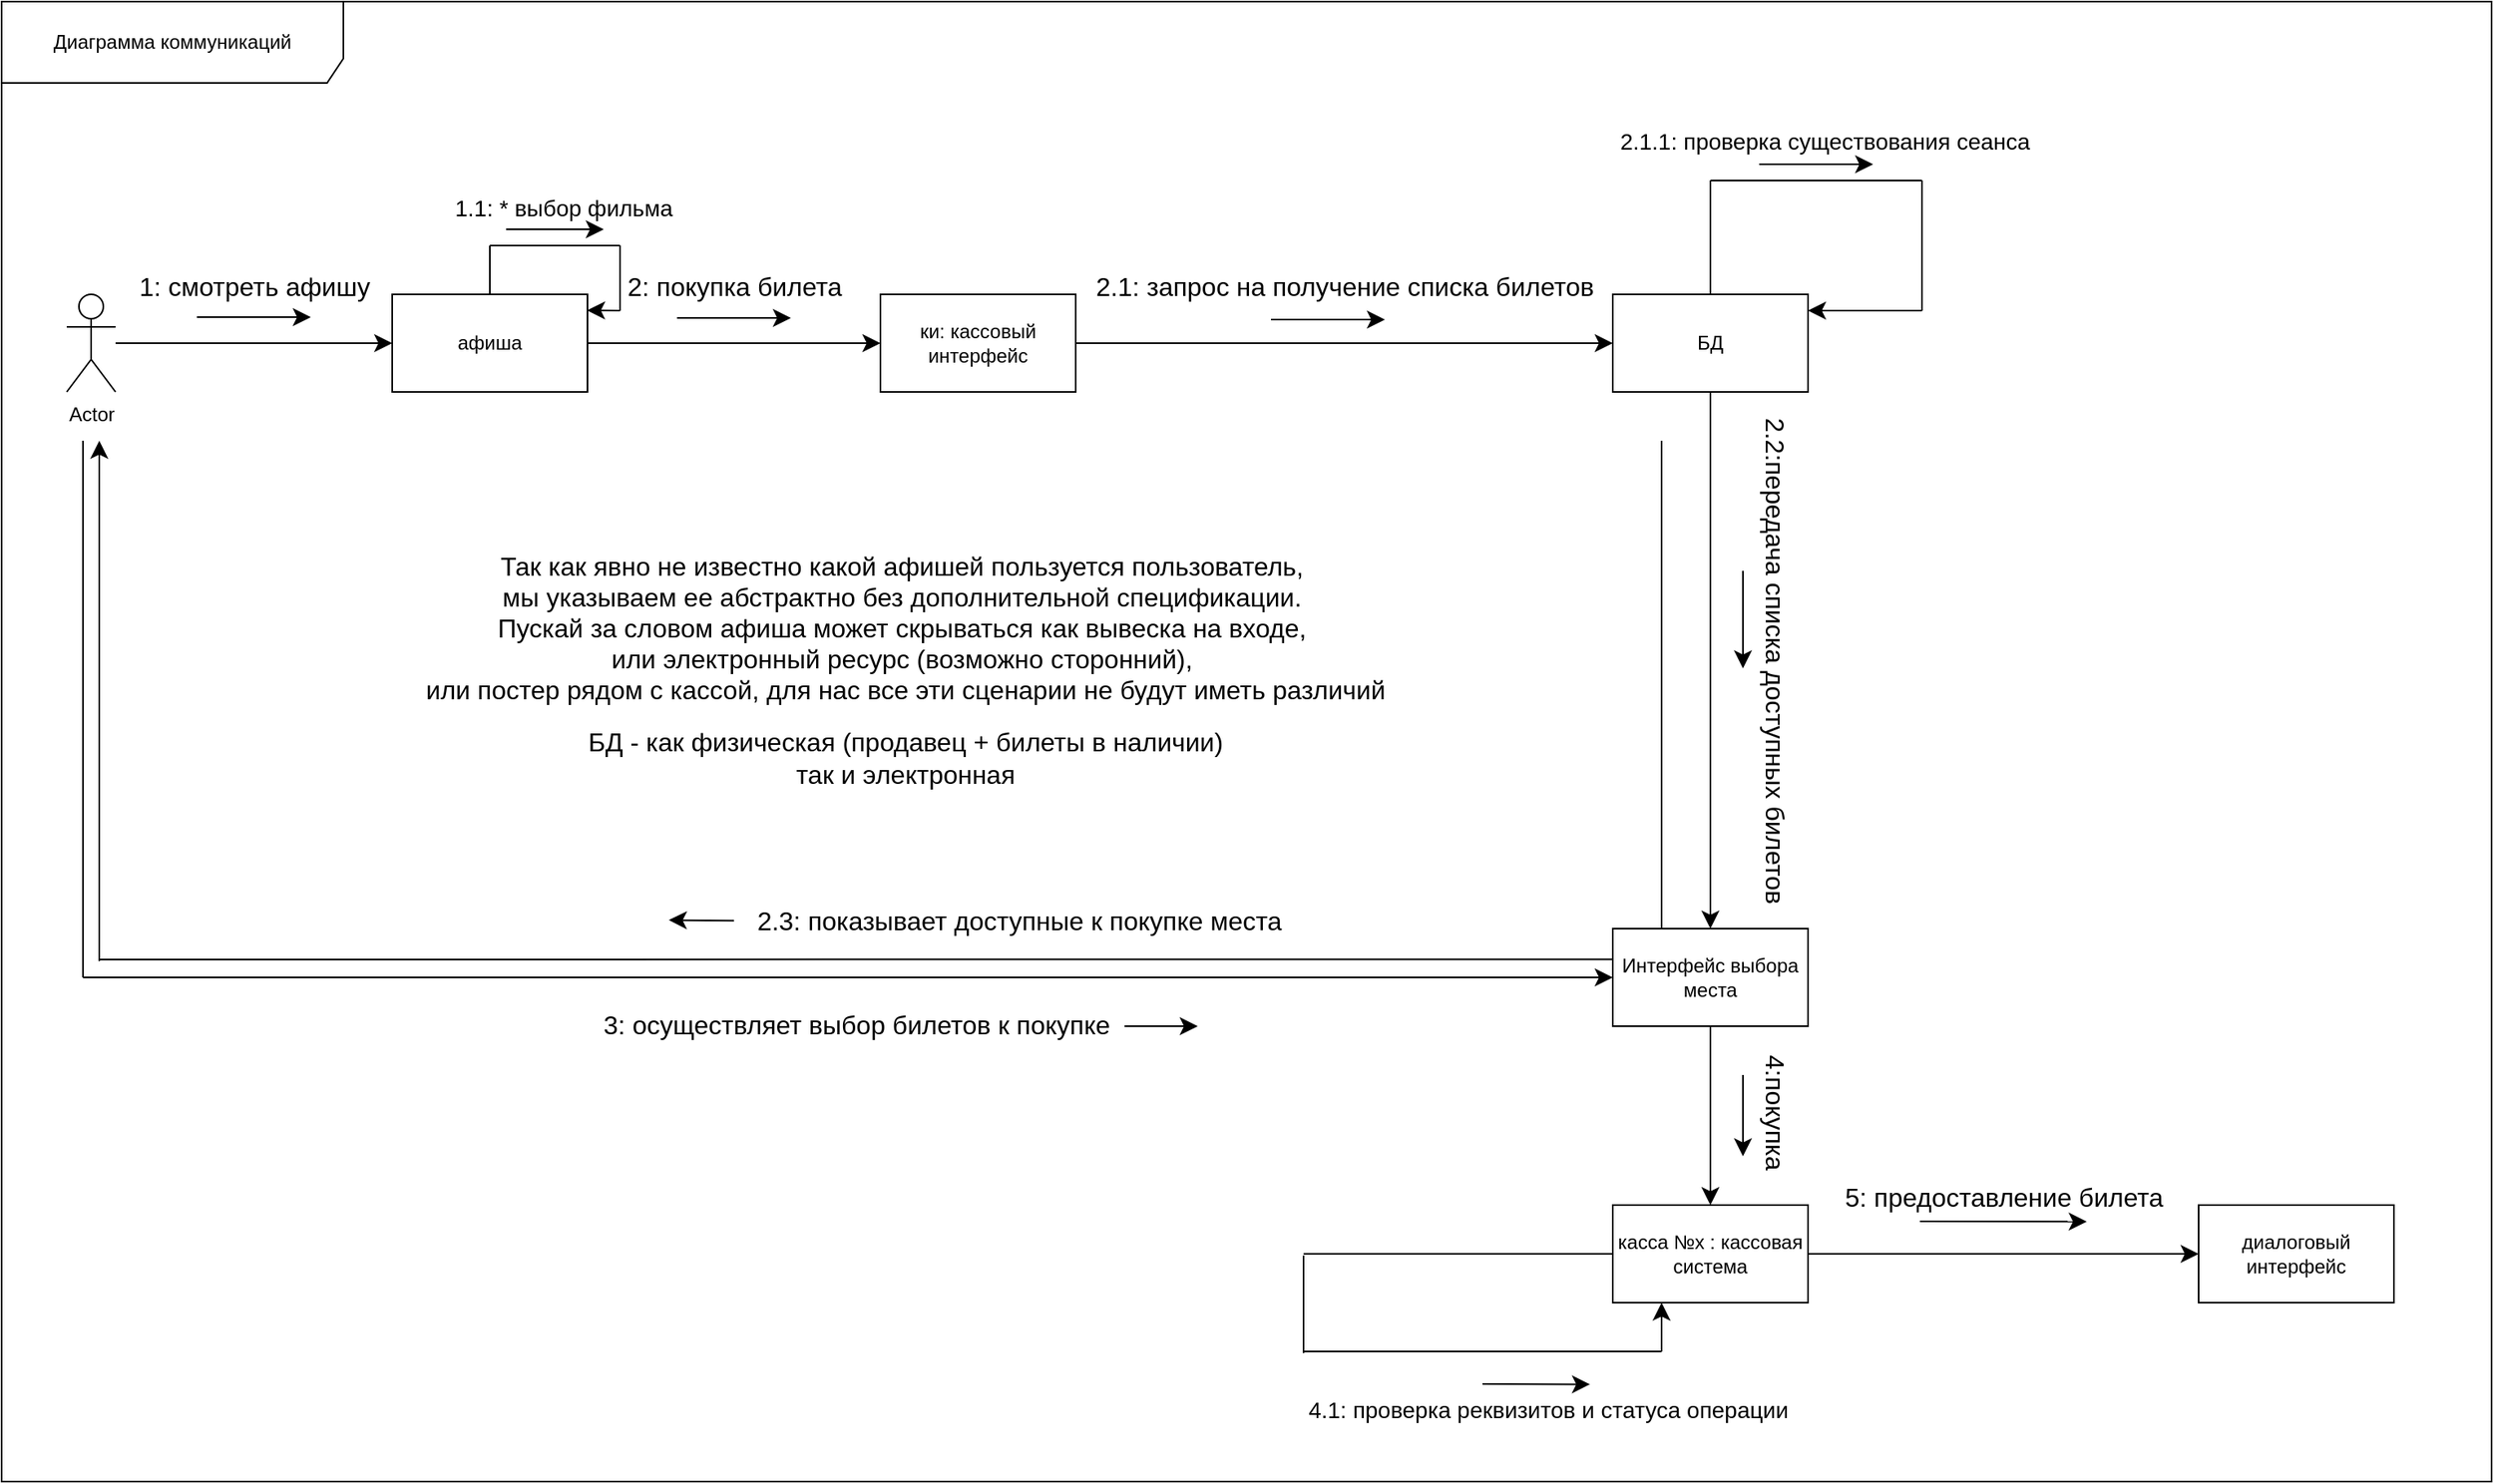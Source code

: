 <mxfile version="24.7.17" pages="3">
  <diagram name="Диаграмма коммуникаций покупка билета" id="P_0eBgFqUFe3LXQ1mTjR">
    <mxGraphModel dx="851" dy="1608" grid="1" gridSize="10" guides="1" tooltips="1" connect="1" arrows="1" fold="1" page="0" pageScale="1" pageWidth="827" pageHeight="1169" background="none" math="0" shadow="0">
      <root>
        <mxCell id="0" />
        <mxCell id="1" parent="0" />
        <mxCell id="tJprfwntqMG3Ix11lTIl-5" style="edgeStyle=none;curved=1;rounded=0;orthogonalLoop=1;jettySize=auto;html=1;entryX=0;entryY=0.5;entryDx=0;entryDy=0;fontSize=12;startSize=8;endSize=8;" parent="1" source="tJprfwntqMG3Ix11lTIl-3" target="tJprfwntqMG3Ix11lTIl-4" edge="1">
          <mxGeometry relative="1" as="geometry" />
        </mxCell>
        <mxCell id="tJprfwntqMG3Ix11lTIl-3" value="Actor" style="shape=umlActor;verticalLabelPosition=bottom;verticalAlign=top;html=1;outlineConnect=0;" parent="1" vertex="1">
          <mxGeometry x="-220" y="-450" width="30" height="60" as="geometry" />
        </mxCell>
        <mxCell id="tJprfwntqMG3Ix11lTIl-16" style="edgeStyle=none;curved=1;rounded=0;orthogonalLoop=1;jettySize=auto;html=1;exitX=1;exitY=0.5;exitDx=0;exitDy=0;entryX=0;entryY=0.5;entryDx=0;entryDy=0;fontSize=12;startSize=8;endSize=8;" parent="1" source="tJprfwntqMG3Ix11lTIl-4" edge="1">
          <mxGeometry relative="1" as="geometry">
            <mxPoint x="280" y="-420" as="targetPoint" />
          </mxGeometry>
        </mxCell>
        <mxCell id="tJprfwntqMG3Ix11lTIl-4" value="афиша" style="rounded=0;whiteSpace=wrap;html=1;" parent="1" vertex="1">
          <mxGeometry x="-20" y="-450" width="120" height="60" as="geometry" />
        </mxCell>
        <mxCell id="tJprfwntqMG3Ix11lTIl-6" value="1: смотреть афишу" style="text;html=1;align=center;verticalAlign=middle;resizable=0;points=[];autosize=1;strokeColor=none;fillColor=none;fontSize=16;" parent="1" vertex="1">
          <mxGeometry x="-190" y="-470" width="170" height="30" as="geometry" />
        </mxCell>
        <mxCell id="tJprfwntqMG3Ix11lTIl-9" value="" style="endArrow=none;html=1;rounded=0;fontSize=12;startSize=8;endSize=8;curved=1;" parent="1" edge="1">
          <mxGeometry width="50" height="50" relative="1" as="geometry">
            <mxPoint x="40" y="-450" as="sourcePoint" />
            <mxPoint x="40" y="-480" as="targetPoint" />
          </mxGeometry>
        </mxCell>
        <mxCell id="tJprfwntqMG3Ix11lTIl-10" value="" style="endArrow=none;html=1;rounded=0;fontSize=12;startSize=8;endSize=8;curved=1;" parent="1" edge="1">
          <mxGeometry width="50" height="50" relative="1" as="geometry">
            <mxPoint x="40" y="-480" as="sourcePoint" />
            <mxPoint x="120" y="-480" as="targetPoint" />
          </mxGeometry>
        </mxCell>
        <mxCell id="tJprfwntqMG3Ix11lTIl-11" value="" style="endArrow=none;html=1;rounded=0;fontSize=12;startSize=8;endSize=8;curved=1;" parent="1" edge="1">
          <mxGeometry width="50" height="50" relative="1" as="geometry">
            <mxPoint x="120" y="-440" as="sourcePoint" />
            <mxPoint x="120" y="-480" as="targetPoint" />
          </mxGeometry>
        </mxCell>
        <mxCell id="tJprfwntqMG3Ix11lTIl-12" value="" style="endArrow=classic;html=1;rounded=0;fontSize=12;startSize=8;endSize=8;curved=1;entryX=0.998;entryY=0.164;entryDx=0;entryDy=0;entryPerimeter=0;" parent="1" target="tJprfwntqMG3Ix11lTIl-4" edge="1">
          <mxGeometry width="50" height="50" relative="1" as="geometry">
            <mxPoint x="120" y="-440" as="sourcePoint" />
            <mxPoint x="170" y="-490" as="targetPoint" />
          </mxGeometry>
        </mxCell>
        <mxCell id="tJprfwntqMG3Ix11lTIl-13" value="" style="endArrow=classic;html=1;rounded=0;fontSize=12;startSize=8;endSize=8;curved=1;" parent="1" edge="1">
          <mxGeometry width="50" height="50" relative="1" as="geometry">
            <mxPoint x="50" y="-490" as="sourcePoint" />
            <mxPoint x="110" y="-490" as="targetPoint" />
          </mxGeometry>
        </mxCell>
        <mxCell id="tJprfwntqMG3Ix11lTIl-14" value="&lt;font style=&quot;font-size: 14px;&quot;&gt;1.1: * выбор фильма&lt;/font&gt;" style="text;html=1;align=center;verticalAlign=middle;resizable=0;points=[];autosize=1;strokeColor=none;fillColor=none;fontSize=16;" parent="1" vertex="1">
          <mxGeometry x="5" y="-519" width="160" height="30" as="geometry" />
        </mxCell>
        <mxCell id="tJprfwntqMG3Ix11lTIl-21" style="edgeStyle=none;curved=1;rounded=0;orthogonalLoop=1;jettySize=auto;html=1;exitX=1;exitY=0.5;exitDx=0;exitDy=0;fontSize=12;startSize=8;endSize=8;" parent="1" target="tJprfwntqMG3Ix11lTIl-19" edge="1">
          <mxGeometry relative="1" as="geometry">
            <mxPoint x="400" y="-420" as="sourcePoint" />
          </mxGeometry>
        </mxCell>
        <mxCell id="tJprfwntqMG3Ix11lTIl-17" value="2: покупка билета" style="text;html=1;align=center;verticalAlign=middle;resizable=0;points=[];autosize=1;strokeColor=none;fillColor=none;fontSize=16;" parent="1" vertex="1">
          <mxGeometry x="110" y="-470" width="160" height="30" as="geometry" />
        </mxCell>
        <mxCell id="tJprfwntqMG3Ix11lTIl-18" value="Так как явно не известно какой афишей пользуется пользователь,&amp;nbsp;&lt;div&gt;мы указываем ее абстрактно без дополнительной спецификации.&amp;nbsp;&lt;div&gt;Пускай за словом афиша может скрываться как вывеска на входе,&amp;nbsp;&lt;/div&gt;&lt;div&gt;или электронный ресурс (возможно сторонний),&amp;nbsp;&lt;/div&gt;&lt;div&gt;или постер рядом с кассой,&amp;nbsp;&lt;span style=&quot;background-color: initial;&quot;&gt;для нас все эти сценарии не будут иметь различий&lt;/span&gt;&lt;/div&gt;&lt;/div&gt;" style="text;html=1;align=center;verticalAlign=middle;resizable=0;points=[];autosize=1;strokeColor=none;fillColor=none;fontSize=16;" parent="1" vertex="1">
          <mxGeometry x="-10" y="-300" width="610" height="110" as="geometry" />
        </mxCell>
        <mxCell id="tJprfwntqMG3Ix11lTIl-24" style="edgeStyle=none;curved=1;rounded=0;orthogonalLoop=1;jettySize=auto;html=1;exitX=0.5;exitY=1;exitDx=0;exitDy=0;entryX=0.5;entryY=0;entryDx=0;entryDy=0;fontSize=12;startSize=8;endSize=8;" parent="1" source="tJprfwntqMG3Ix11lTIl-19" target="tJprfwntqMG3Ix11lTIl-23" edge="1">
          <mxGeometry relative="1" as="geometry" />
        </mxCell>
        <mxCell id="tJprfwntqMG3Ix11lTIl-19" value="БД" style="rounded=0;whiteSpace=wrap;html=1;" parent="1" vertex="1">
          <mxGeometry x="730" y="-450" width="120" height="60" as="geometry" />
        </mxCell>
        <mxCell id="tJprfwntqMG3Ix11lTIl-20" value="БД - как физическая (продавец + билеты в наличии)&lt;div&gt;так и электронная&lt;/div&gt;" style="text;html=1;align=center;verticalAlign=middle;resizable=0;points=[];autosize=1;strokeColor=none;fillColor=none;fontSize=16;" parent="1" vertex="1">
          <mxGeometry x="90" y="-190" width="410" height="50" as="geometry" />
        </mxCell>
        <mxCell id="tJprfwntqMG3Ix11lTIl-22" value="2.1: запрос на получение списка билетов" style="text;html=1;align=center;verticalAlign=middle;resizable=0;points=[];autosize=1;strokeColor=none;fillColor=none;fontSize=16;" parent="1" vertex="1">
          <mxGeometry x="400" y="-470" width="330" height="30" as="geometry" />
        </mxCell>
        <mxCell id="tJprfwntqMG3Ix11lTIl-59" style="edgeStyle=none;curved=1;rounded=0;orthogonalLoop=1;jettySize=auto;html=1;exitX=0.5;exitY=1;exitDx=0;exitDy=0;fontSize=12;startSize=8;endSize=8;" parent="1" source="tJprfwntqMG3Ix11lTIl-23" target="tJprfwntqMG3Ix11lTIl-57" edge="1">
          <mxGeometry relative="1" as="geometry" />
        </mxCell>
        <mxCell id="tJprfwntqMG3Ix11lTIl-23" value="Интерфейс выбора места" style="rounded=0;whiteSpace=wrap;html=1;" parent="1" vertex="1">
          <mxGeometry x="730" y="-60" width="120" height="60" as="geometry" />
        </mxCell>
        <mxCell id="tJprfwntqMG3Ix11lTIl-25" value="" style="endArrow=none;html=1;rounded=0;fontSize=12;startSize=8;endSize=8;curved=1;exitX=0.5;exitY=0;exitDx=0;exitDy=0;" parent="1" source="tJprfwntqMG3Ix11lTIl-19" edge="1">
          <mxGeometry width="50" height="50" relative="1" as="geometry">
            <mxPoint x="780" y="-449" as="sourcePoint" />
            <mxPoint x="790" y="-520" as="targetPoint" />
          </mxGeometry>
        </mxCell>
        <mxCell id="tJprfwntqMG3Ix11lTIl-26" value="" style="endArrow=none;html=1;rounded=0;fontSize=12;startSize=8;endSize=8;curved=1;" parent="1" edge="1">
          <mxGeometry width="50" height="50" relative="1" as="geometry">
            <mxPoint x="790" y="-520" as="sourcePoint" />
            <mxPoint x="920" y="-520" as="targetPoint" />
          </mxGeometry>
        </mxCell>
        <mxCell id="tJprfwntqMG3Ix11lTIl-27" value="" style="endArrow=none;html=1;rounded=0;fontSize=12;startSize=8;endSize=8;curved=1;" parent="1" edge="1">
          <mxGeometry width="50" height="50" relative="1" as="geometry">
            <mxPoint x="920" y="-440" as="sourcePoint" />
            <mxPoint x="920" y="-520" as="targetPoint" />
          </mxGeometry>
        </mxCell>
        <mxCell id="tJprfwntqMG3Ix11lTIl-28" value="" style="endArrow=classic;html=1;rounded=0;fontSize=12;startSize=8;endSize=8;curved=1;" parent="1" edge="1">
          <mxGeometry width="50" height="50" relative="1" as="geometry">
            <mxPoint x="920" y="-440" as="sourcePoint" />
            <mxPoint x="850" y="-440" as="targetPoint" />
          </mxGeometry>
        </mxCell>
        <mxCell id="tJprfwntqMG3Ix11lTIl-29" value="&lt;font style=&quot;font-size: 14px;&quot;&gt;2.1.1: проверка существования сеанса&lt;/font&gt;" style="text;html=1;align=center;verticalAlign=middle;resizable=0;points=[];autosize=1;strokeColor=none;fillColor=none;fontSize=16;" parent="1" vertex="1">
          <mxGeometry x="720" y="-560" width="280" height="30" as="geometry" />
        </mxCell>
        <mxCell id="tJprfwntqMG3Ix11lTIl-30" value="" style="endArrow=classic;html=1;rounded=0;fontSize=12;startSize=8;endSize=8;curved=1;" parent="1" edge="1">
          <mxGeometry width="50" height="50" relative="1" as="geometry">
            <mxPoint x="820" y="-530" as="sourcePoint" />
            <mxPoint x="890" y="-530" as="targetPoint" />
          </mxGeometry>
        </mxCell>
        <mxCell id="tJprfwntqMG3Ix11lTIl-31" value="" style="endArrow=classic;html=1;rounded=0;fontSize=12;startSize=8;endSize=8;curved=1;" parent="1" edge="1">
          <mxGeometry width="50" height="50" relative="1" as="geometry">
            <mxPoint x="520" y="-434.45" as="sourcePoint" />
            <mxPoint x="590" y="-434.45" as="targetPoint" />
            <Array as="points">
              <mxPoint x="520" y="-434.45" />
            </Array>
          </mxGeometry>
        </mxCell>
        <mxCell id="tJprfwntqMG3Ix11lTIl-32" value="" style="endArrow=classic;html=1;rounded=0;fontSize=12;startSize=8;endSize=8;curved=1;" parent="1" edge="1">
          <mxGeometry width="50" height="50" relative="1" as="geometry">
            <mxPoint x="155" y="-435.45" as="sourcePoint" />
            <mxPoint x="225" y="-435.45" as="targetPoint" />
          </mxGeometry>
        </mxCell>
        <mxCell id="tJprfwntqMG3Ix11lTIl-33" value="" style="endArrow=classic;html=1;rounded=0;fontSize=12;startSize=8;endSize=8;curved=1;" parent="1" edge="1">
          <mxGeometry width="50" height="50" relative="1" as="geometry">
            <mxPoint x="-140" y="-436" as="sourcePoint" />
            <mxPoint x="-70" y="-436" as="targetPoint" />
          </mxGeometry>
        </mxCell>
        <mxCell id="tJprfwntqMG3Ix11lTIl-34" value="2.2:передача списка доступных билетов" style="text;html=1;align=center;verticalAlign=middle;resizable=0;points=[];autosize=1;strokeColor=none;fillColor=none;fontSize=16;rotation=90;" parent="1" vertex="1">
          <mxGeometry x="670" y="-240" width="320" height="30" as="geometry" />
        </mxCell>
        <mxCell id="tJprfwntqMG3Ix11lTIl-37" style="edgeStyle=none;curved=1;rounded=0;orthogonalLoop=1;jettySize=auto;html=1;fontSize=12;startSize=8;endSize=8;" parent="1" edge="1">
          <mxGeometry relative="1" as="geometry">
            <mxPoint x="810" y="-280" as="sourcePoint" />
            <mxPoint x="810" y="-220" as="targetPoint" />
          </mxGeometry>
        </mxCell>
        <mxCell id="tJprfwntqMG3Ix11lTIl-40" value="" style="endArrow=none;html=1;rounded=0;fontSize=12;startSize=8;endSize=8;curved=1;entryX=0.004;entryY=0.314;entryDx=0;entryDy=0;entryPerimeter=0;" parent="1" target="tJprfwntqMG3Ix11lTIl-23" edge="1">
          <mxGeometry width="50" height="50" relative="1" as="geometry">
            <mxPoint x="-200" y="-41" as="sourcePoint" />
            <mxPoint x="-150" y="-120" as="targetPoint" />
          </mxGeometry>
        </mxCell>
        <mxCell id="tJprfwntqMG3Ix11lTIl-41" value="" style="endArrow=classic;html=1;rounded=0;fontSize=12;startSize=8;endSize=8;curved=1;" parent="1" edge="1">
          <mxGeometry width="50" height="50" relative="1" as="geometry">
            <mxPoint x="-200" y="-40" as="sourcePoint" />
            <mxPoint x="-200" y="-360" as="targetPoint" />
          </mxGeometry>
        </mxCell>
        <mxCell id="tJprfwntqMG3Ix11lTIl-43" value="2.3: показывает доступные к покупке места" style="text;html=1;align=center;verticalAlign=middle;resizable=0;points=[];autosize=1;strokeColor=none;fillColor=none;fontSize=16;" parent="1" vertex="1">
          <mxGeometry x="190" y="-80" width="350" height="30" as="geometry" />
        </mxCell>
        <mxCell id="tJprfwntqMG3Ix11lTIl-44" value="" style="endArrow=classic;html=1;rounded=0;fontSize=12;startSize=8;endSize=8;curved=1;" parent="1" edge="1">
          <mxGeometry width="50" height="50" relative="1" as="geometry">
            <mxPoint x="190" y="-64.82" as="sourcePoint" />
            <mxPoint x="150" y="-65.25" as="targetPoint" />
          </mxGeometry>
        </mxCell>
        <mxCell id="tJprfwntqMG3Ix11lTIl-45" value="" style="endArrow=none;html=1;rounded=0;fontSize=12;startSize=8;endSize=8;curved=1;" parent="1" edge="1">
          <mxGeometry width="50" height="50" relative="1" as="geometry">
            <mxPoint x="-210" y="-30" as="sourcePoint" />
            <mxPoint x="-210" y="-360" as="targetPoint" />
          </mxGeometry>
        </mxCell>
        <mxCell id="tJprfwntqMG3Ix11lTIl-47" value="" style="endArrow=classic;html=1;rounded=0;fontSize=12;startSize=8;endSize=8;curved=1;entryX=0;entryY=0.5;entryDx=0;entryDy=0;" parent="1" target="tJprfwntqMG3Ix11lTIl-23" edge="1">
          <mxGeometry width="50" height="50" relative="1" as="geometry">
            <mxPoint x="-210" y="-30" as="sourcePoint" />
            <mxPoint x="720" y="-30" as="targetPoint" />
          </mxGeometry>
        </mxCell>
        <mxCell id="tJprfwntqMG3Ix11lTIl-49" value="" style="endArrow=classic;html=1;rounded=0;fontSize=12;startSize=8;endSize=8;curved=1;" parent="1" edge="1">
          <mxGeometry width="50" height="50" relative="1" as="geometry">
            <mxPoint x="430" as="sourcePoint" />
            <mxPoint x="475" as="targetPoint" />
          </mxGeometry>
        </mxCell>
        <mxCell id="tJprfwntqMG3Ix11lTIl-50" value="3: осуществляет выбор билетов к покупке" style="text;html=1;align=center;verticalAlign=middle;resizable=0;points=[];autosize=1;strokeColor=none;fillColor=none;fontSize=16;" parent="1" vertex="1">
          <mxGeometry x="100" y="-16" width="330" height="30" as="geometry" />
        </mxCell>
        <mxCell id="tJprfwntqMG3Ix11lTIl-53" value="" style="endArrow=none;html=1;rounded=0;fontSize=12;startSize=8;endSize=8;curved=1;" parent="1" edge="1">
          <mxGeometry width="50" height="50" relative="1" as="geometry">
            <mxPoint x="760" y="-60" as="sourcePoint" />
            <mxPoint x="760" y="-360" as="targetPoint" />
          </mxGeometry>
        </mxCell>
        <mxCell id="tJprfwntqMG3Ix11lTIl-56" value="4:покупка&amp;nbsp;" style="text;html=1;align=center;verticalAlign=middle;resizable=0;points=[];autosize=1;strokeColor=none;fillColor=none;fontSize=16;rotation=90;" parent="1" vertex="1">
          <mxGeometry x="780" y="40" width="100" height="30" as="geometry" />
        </mxCell>
        <mxCell id="tJprfwntqMG3Ix11lTIl-71" value="" style="edgeStyle=none;curved=1;rounded=0;orthogonalLoop=1;jettySize=auto;html=1;fontSize=12;startSize=8;endSize=8;" parent="1" source="tJprfwntqMG3Ix11lTIl-57" target="tJprfwntqMG3Ix11lTIl-70" edge="1">
          <mxGeometry relative="1" as="geometry" />
        </mxCell>
        <mxCell id="tJprfwntqMG3Ix11lTIl-57" value="касса №x : кассовая система" style="rounded=0;whiteSpace=wrap;html=1;" parent="1" vertex="1">
          <mxGeometry x="730" y="110" width="120" height="60" as="geometry" />
        </mxCell>
        <mxCell id="tJprfwntqMG3Ix11lTIl-58" value="ки: кассовый интерфейс" style="rounded=0;whiteSpace=wrap;html=1;" parent="1" vertex="1">
          <mxGeometry x="280" y="-450" width="120" height="60" as="geometry" />
        </mxCell>
        <mxCell id="tJprfwntqMG3Ix11lTIl-60" value="" style="endArrow=classic;html=1;rounded=0;fontSize=12;startSize=8;endSize=8;curved=1;" parent="1" edge="1">
          <mxGeometry width="50" height="50" relative="1" as="geometry">
            <mxPoint x="810" y="30" as="sourcePoint" />
            <mxPoint x="810" y="80" as="targetPoint" />
          </mxGeometry>
        </mxCell>
        <mxCell id="tJprfwntqMG3Ix11lTIl-62" value="" style="endArrow=none;html=1;rounded=0;fontSize=12;startSize=8;endSize=8;curved=1;" parent="1" edge="1">
          <mxGeometry width="50" height="50" relative="1" as="geometry">
            <mxPoint x="540" y="140" as="sourcePoint" />
            <mxPoint x="730" y="140" as="targetPoint" />
          </mxGeometry>
        </mxCell>
        <mxCell id="tJprfwntqMG3Ix11lTIl-63" value="" style="endArrow=none;html=1;rounded=0;fontSize=12;startSize=8;endSize=8;curved=1;" parent="1" edge="1">
          <mxGeometry width="50" height="50" relative="1" as="geometry">
            <mxPoint x="540" y="201" as="sourcePoint" />
            <mxPoint x="540" y="141" as="targetPoint" />
          </mxGeometry>
        </mxCell>
        <mxCell id="tJprfwntqMG3Ix11lTIl-64" value="" style="endArrow=none;html=1;rounded=0;fontSize=12;startSize=8;endSize=8;curved=1;" parent="1" edge="1">
          <mxGeometry width="50" height="50" relative="1" as="geometry">
            <mxPoint x="540" y="200" as="sourcePoint" />
            <mxPoint x="760" y="200" as="targetPoint" />
          </mxGeometry>
        </mxCell>
        <mxCell id="tJprfwntqMG3Ix11lTIl-65" value="" style="endArrow=classic;html=1;rounded=0;fontSize=12;startSize=8;endSize=8;curved=1;entryX=0.25;entryY=1;entryDx=0;entryDy=0;" parent="1" target="tJprfwntqMG3Ix11lTIl-57" edge="1">
          <mxGeometry width="50" height="50" relative="1" as="geometry">
            <mxPoint x="760" y="200" as="sourcePoint" />
            <mxPoint x="810" y="150" as="targetPoint" />
          </mxGeometry>
        </mxCell>
        <mxCell id="tJprfwntqMG3Ix11lTIl-66" value="&lt;font style=&quot;font-size: 14px;&quot;&gt;4.1: проверка реквизитов и статуса операции&lt;/font&gt;" style="text;html=1;align=center;verticalAlign=middle;resizable=0;points=[];autosize=1;strokeColor=none;fillColor=none;fontSize=16;" parent="1" vertex="1">
          <mxGeometry x="530" y="220" width="320" height="30" as="geometry" />
        </mxCell>
        <mxCell id="tJprfwntqMG3Ix11lTIl-67" value="" style="endArrow=classic;html=1;rounded=0;fontSize=12;startSize=8;endSize=8;curved=1;exitX=0.2;exitY=-0.008;exitDx=0;exitDy=0;exitPerimeter=0;" parent="1" edge="1">
          <mxGeometry width="50" height="50" relative="1" as="geometry">
            <mxPoint x="650" y="220.0" as="sourcePoint" />
            <mxPoint x="716" y="220.24" as="targetPoint" />
          </mxGeometry>
        </mxCell>
        <mxCell id="tJprfwntqMG3Ix11lTIl-70" value="диалоговый интерфейс" style="rounded=0;whiteSpace=wrap;html=1;" parent="1" vertex="1">
          <mxGeometry x="1090" y="110" width="120" height="60" as="geometry" />
        </mxCell>
        <mxCell id="tJprfwntqMG3Ix11lTIl-72" value="5: предоставление билета" style="text;html=1;align=center;verticalAlign=middle;resizable=0;points=[];autosize=1;strokeColor=none;fillColor=none;fontSize=16;" parent="1" vertex="1">
          <mxGeometry x="860" y="90" width="220" height="30" as="geometry" />
        </mxCell>
        <mxCell id="tJprfwntqMG3Ix11lTIl-73" value="" style="endArrow=classic;html=1;rounded=0;fontSize=12;startSize=8;endSize=8;curved=1;entryX=0.784;entryY=1.005;entryDx=0;entryDy=0;entryPerimeter=0;" parent="1" edge="1">
          <mxGeometry width="50" height="50" relative="1" as="geometry">
            <mxPoint x="918.76" y="120" as="sourcePoint" />
            <mxPoint x="1021.24" y="120.15" as="targetPoint" />
          </mxGeometry>
        </mxCell>
        <mxCell id="_nFpegWTom0_NSGUap07-1" value="Диаграмма коммуникаций" style="shape=umlFrame;whiteSpace=wrap;html=1;pointerEvents=0;width=210;height=50;" vertex="1" parent="1">
          <mxGeometry x="-260" y="-630" width="1530" height="910" as="geometry" />
        </mxCell>
      </root>
    </mxGraphModel>
  </diagram>
  <diagram id="Jj4xA5r7I0jsrh-zYJdf" name="МПО Кинотеатр">
    <mxGraphModel dx="2606" dy="1615" grid="1" gridSize="10" guides="1" tooltips="1" connect="1" arrows="1" fold="1" page="0" pageScale="1" pageWidth="827" pageHeight="1169" math="0" shadow="0">
      <root>
        <mxCell id="0" />
        <mxCell id="1" parent="0" />
        <mxCell id="g5KZEaAzK7I_MrgnzsWK-1" value="Кинотеатр" style="swimlane;fontStyle=1;align=center;verticalAlign=top;childLayout=stackLayout;horizontal=1;startSize=30;horizontalStack=0;resizeParent=1;resizeParentMax=0;resizeLast=0;collapsible=0;marginBottom=0;" parent="1" vertex="1">
          <mxGeometry x="120" y="81" width="227" height="142" as="geometry" />
        </mxCell>
        <mxCell id="g5KZEaAzK7I_MrgnzsWK-2" value="+ название: String" style="text;strokeColor=none;fillColor=none;align=left;verticalAlign=top;spacingLeft=4;spacingRight=4;overflow=hidden;rotatable=0;points=[[0,0.5],[1,0.5]];portConstraint=eastwest;" parent="g5KZEaAzK7I_MrgnzsWK-1" vertex="1">
          <mxGeometry y="30" width="227" height="28" as="geometry" />
        </mxCell>
        <mxCell id="g5KZEaAzK7I_MrgnzsWK-3" value="+ адрес: String" style="text;strokeColor=none;fillColor=none;align=left;verticalAlign=top;spacingLeft=4;spacingRight=4;overflow=hidden;rotatable=0;points=[[0,0.5],[1,0.5]];portConstraint=eastwest;" parent="g5KZEaAzK7I_MrgnzsWK-1" vertex="1">
          <mxGeometry y="58" width="227" height="28" as="geometry" />
        </mxCell>
        <mxCell id="g5KZEaAzK7I_MrgnzsWK-4" value="+ номер телефона: String" style="text;strokeColor=none;fillColor=none;align=left;verticalAlign=top;spacingLeft=4;spacingRight=4;overflow=hidden;rotatable=0;points=[[0,0.5],[1,0.5]];portConstraint=eastwest;" parent="g5KZEaAzK7I_MrgnzsWK-1" vertex="1">
          <mxGeometry y="86" width="227" height="28" as="geometry" />
        </mxCell>
        <mxCell id="g5KZEaAzK7I_MrgnzsWK-5" value="+ открыт: Boolean" style="text;strokeColor=none;fillColor=none;align=left;verticalAlign=top;spacingLeft=4;spacingRight=4;overflow=hidden;rotatable=0;points=[[0,0.5],[1,0.5]];portConstraint=eastwest;" parent="g5KZEaAzK7I_MrgnzsWK-1" vertex="1">
          <mxGeometry y="114" width="227" height="28" as="geometry" />
        </mxCell>
        <mxCell id="g5KZEaAzK7I_MrgnzsWK-6" value="Кинозал" style="swimlane;fontStyle=1;align=center;verticalAlign=top;childLayout=stackLayout;horizontal=1;startSize=30;horizontalStack=0;resizeParent=1;resizeParentMax=0;resizeLast=0;collapsible=0;marginBottom=0;" parent="1" vertex="1">
          <mxGeometry x="580" y="60" width="190" height="170" as="geometry" />
        </mxCell>
        <mxCell id="g5KZEaAzK7I_MrgnzsWK-7" value="+ кинотеатр: String {unique}" style="text;strokeColor=none;fillColor=none;align=left;verticalAlign=top;spacingLeft=4;spacingRight=4;overflow=hidden;rotatable=0;points=[[0,0.5],[1,0.5]];portConstraint=eastwest;" parent="g5KZEaAzK7I_MrgnzsWK-6" vertex="1">
          <mxGeometry y="30" width="190" height="28" as="geometry" />
        </mxCell>
        <mxCell id="g5KZEaAzK7I_MrgnzsWK-8" value="+ номер: Integer {notNull, unique}." style="text;strokeColor=none;fillColor=none;align=left;verticalAlign=top;spacingLeft=4;spacingRight=4;overflow=hidden;rotatable=0;points=[[0,0.5],[1,0.5]];portConstraint=eastwest;" parent="g5KZEaAzK7I_MrgnzsWK-6" vertex="1">
          <mxGeometry y="58" width="190" height="28" as="geometry" />
        </mxCell>
        <mxCell id="g5KZEaAzK7I_MrgnzsWK-9" value="+ число рядов: Integer {&gt;0}" style="text;strokeColor=none;fillColor=none;align=left;verticalAlign=top;spacingLeft=4;spacingRight=4;overflow=hidden;rotatable=0;points=[[0,0.5],[1,0.5]];portConstraint=eastwest;" parent="g5KZEaAzK7I_MrgnzsWK-6" vertex="1">
          <mxGeometry y="86" width="190" height="28" as="geometry" />
        </mxCell>
        <mxCell id="g5KZEaAzK7I_MrgnzsWK-10" value="+ число мест в ряду: Integer {&gt;0}" style="text;strokeColor=none;fillColor=none;align=left;verticalAlign=top;spacingLeft=4;spacingRight=4;overflow=hidden;rotatable=0;points=[[0,0.5],[1,0.5]];portConstraint=eastwest;" parent="g5KZEaAzK7I_MrgnzsWK-6" vertex="1">
          <mxGeometry y="114" width="190" height="28" as="geometry" />
        </mxCell>
        <mxCell id="g5KZEaAzK7I_MrgnzsWK-11" value="+ работает: Boolean" style="text;strokeColor=none;fillColor=none;align=left;verticalAlign=top;spacingLeft=4;spacingRight=4;overflow=hidden;rotatable=0;points=[[0,0.5],[1,0.5]];portConstraint=eastwest;" parent="g5KZEaAzK7I_MrgnzsWK-6" vertex="1">
          <mxGeometry y="142" width="190" height="28" as="geometry" />
        </mxCell>
        <mxCell id="g5KZEaAzK7I_MrgnzsWK-12" value="Фильм" style="swimlane;fontStyle=1;align=center;verticalAlign=top;childLayout=stackLayout;horizontal=1;startSize=30;horizontalStack=0;resizeParent=1;resizeParentMax=0;resizeLast=0;collapsible=0;marginBottom=0;" parent="1" vertex="1">
          <mxGeometry x="151.25" y="290" width="220" height="198" as="geometry" />
        </mxCell>
        <mxCell id="g5KZEaAzK7I_MrgnzsWK-13" value="+ название: String" style="text;strokeColor=none;fillColor=none;align=left;verticalAlign=top;spacingLeft=4;spacingRight=4;overflow=hidden;rotatable=0;points=[[0,0.5],[1,0.5]];portConstraint=eastwest;" parent="g5KZEaAzK7I_MrgnzsWK-12" vertex="1">
          <mxGeometry y="30" width="220" height="28" as="geometry" />
        </mxCell>
        <mxCell id="g5KZEaAzK7I_MrgnzsWK-14" value="+ дата выхода: String" style="text;strokeColor=none;fillColor=none;align=left;verticalAlign=top;spacingLeft=4;spacingRight=4;overflow=hidden;rotatable=0;points=[[0,0.5],[1,0.5]];portConstraint=eastwest;" parent="g5KZEaAzK7I_MrgnzsWK-12" vertex="1">
          <mxGeometry y="58" width="220" height="28" as="geometry" />
        </mxCell>
        <mxCell id="g5KZEaAzK7I_MrgnzsWK-15" value="+ жанр: String" style="text;strokeColor=none;fillColor=none;align=left;verticalAlign=top;spacingLeft=4;spacingRight=4;overflow=hidden;rotatable=0;points=[[0,0.5],[1,0.5]];portConstraint=eastwest;" parent="g5KZEaAzK7I_MrgnzsWK-12" vertex="1">
          <mxGeometry y="86" width="220" height="28" as="geometry" />
        </mxCell>
        <mxCell id="g5KZEaAzK7I_MrgnzsWK-16" value="+ производство: String" style="text;strokeColor=none;fillColor=none;align=left;verticalAlign=top;spacingLeft=4;spacingRight=4;overflow=hidden;rotatable=0;points=[[0,0.5],[1,0.5]];portConstraint=eastwest;" parent="g5KZEaAzK7I_MrgnzsWK-12" vertex="1">
          <mxGeometry y="114" width="220" height="28" as="geometry" />
        </mxCell>
        <mxCell id="g5KZEaAzK7I_MrgnzsWK-17" value="+ длительность: Real {≥0}" style="text;strokeColor=none;fillColor=none;align=left;verticalAlign=top;spacingLeft=4;spacingRight=4;overflow=hidden;rotatable=0;points=[[0,0.5],[1,0.5]];portConstraint=eastwest;" parent="g5KZEaAzK7I_MrgnzsWK-12" vertex="1">
          <mxGeometry y="142" width="220" height="28" as="geometry" />
        </mxCell>
        <mxCell id="g5KZEaAzK7I_MrgnzsWK-18" value="+ возрастное ограничение: Integer" style="text;strokeColor=none;fillColor=none;align=left;verticalAlign=top;spacingLeft=4;spacingRight=4;overflow=hidden;rotatable=0;points=[[0,0.5],[1,0.5]];portConstraint=eastwest;" parent="g5KZEaAzK7I_MrgnzsWK-12" vertex="1">
          <mxGeometry y="170" width="220" height="28" as="geometry" />
        </mxCell>
        <mxCell id="g5KZEaAzK7I_MrgnzsWK-19" style="edgeStyle=orthogonalEdgeStyle;rounded=0;orthogonalLoop=1;jettySize=auto;html=1;exitX=1;exitY=0.5;exitDx=0;exitDy=0;endArrow=none;endFill=0;" parent="1" source="g5KZEaAzK7I_MrgnzsWK-49" target="g5KZEaAzK7I_MrgnzsWK-24" edge="1">
          <mxGeometry relative="1" as="geometry" />
        </mxCell>
        <mxCell id="g5KZEaAzK7I_MrgnzsWK-20" value="Сеанс" style="swimlane;fontStyle=1;align=center;verticalAlign=top;childLayout=stackLayout;horizontal=1;startSize=30;horizontalStack=0;resizeParent=1;resizeParentMax=0;resizeLast=0;collapsible=0;marginBottom=0;" parent="1" vertex="1">
          <mxGeometry x="550" y="296" width="140" height="114" as="geometry" />
        </mxCell>
        <mxCell id="g5KZEaAzK7I_MrgnzsWK-21" value="+ дата: String" style="text;strokeColor=none;fillColor=none;align=left;verticalAlign=top;spacingLeft=4;spacingRight=4;overflow=hidden;rotatable=0;points=[[0,0.5],[1,0.5]];portConstraint=eastwest;" parent="g5KZEaAzK7I_MrgnzsWK-20" vertex="1">
          <mxGeometry y="30" width="140" height="28" as="geometry" />
        </mxCell>
        <mxCell id="g5KZEaAzK7I_MrgnzsWK-22" value="+ время: String" style="text;strokeColor=none;fillColor=none;align=left;verticalAlign=top;spacingLeft=4;spacingRight=4;overflow=hidden;rotatable=0;points=[[0,0.5],[1,0.5]];portConstraint=eastwest;" parent="g5KZEaAzK7I_MrgnzsWK-20" vertex="1">
          <mxGeometry y="58" width="140" height="28" as="geometry" />
        </mxCell>
        <mxCell id="g5KZEaAzK7I_MrgnzsWK-23" value="+ цена: Real {≥0}&#xa;" style="text;strokeColor=none;fillColor=none;align=left;verticalAlign=top;spacingLeft=4;spacingRight=4;overflow=hidden;rotatable=0;points=[[0,0.5],[1,0.5]];portConstraint=eastwest;" parent="g5KZEaAzK7I_MrgnzsWK-20" vertex="1">
          <mxGeometry y="86" width="140" height="28" as="geometry" />
        </mxCell>
        <mxCell id="g5KZEaAzK7I_MrgnzsWK-24" value="Билет" style="swimlane;fontStyle=1;align=center;verticalAlign=top;childLayout=stackLayout;horizontal=1;startSize=30;horizontalStack=0;resizeParent=1;resizeParentMax=0;resizeLast=0;collapsible=0;marginBottom=0;" parent="1" vertex="1">
          <mxGeometry x="550" y="524" width="140" height="150" as="geometry" />
        </mxCell>
        <mxCell id="g5KZEaAzK7I_MrgnzsWK-25" value="+ ряд: Integer {≥0}" style="text;strokeColor=none;fillColor=none;align=left;verticalAlign=top;spacingLeft=4;spacingRight=4;overflow=hidden;rotatable=0;points=[[0,0.5],[1,0.5]];portConstraint=eastwest;" parent="g5KZEaAzK7I_MrgnzsWK-24" vertex="1">
          <mxGeometry y="30" width="140" height="28" as="geometry" />
        </mxCell>
        <mxCell id="g5KZEaAzK7I_MrgnzsWK-26" value="+ место: Integer {≥0}" style="text;strokeColor=none;fillColor=none;align=left;verticalAlign=top;spacingLeft=4;spacingRight=4;overflow=hidden;rotatable=0;points=[[0,0.5],[1,0.5]];portConstraint=eastwest;" parent="g5KZEaAzK7I_MrgnzsWK-24" vertex="1">
          <mxGeometry y="58" width="140" height="28" as="geometry" />
        </mxCell>
        <mxCell id="g5KZEaAzK7I_MrgnzsWK-27" value="+ сеанс: String" style="text;strokeColor=none;fillColor=none;align=left;verticalAlign=top;spacingLeft=4;spacingRight=4;overflow=hidden;rotatable=0;points=[[0,0.5],[1,0.5]];portConstraint=eastwest;" parent="g5KZEaAzK7I_MrgnzsWK-24" vertex="1">
          <mxGeometry y="86" width="140" height="34" as="geometry" />
        </mxCell>
        <mxCell id="g5KZEaAzK7I_MrgnzsWK-28" value="&lt;span style=&quot;color: rgb(0, 0, 0); font-family: Helvetica; font-size: 12px; font-style: normal; font-variant-ligatures: normal; font-variant-caps: normal; font-weight: 400; letter-spacing: normal; orphans: 2; text-align: left; text-indent: 0px; text-transform: none; widows: 2; word-spacing: 0px; -webkit-text-stroke-width: 0px; white-space: nowrap; background-color: rgb(251, 251, 251); text-decoration-thickness: initial; text-decoration-style: initial; text-decoration-color: initial; display: inline !important; float: none;&quot;&gt;+ цена: Integer&amp;nbsp;{≥0}&lt;/span&gt;" style="text;whiteSpace=wrap;html=1;" parent="g5KZEaAzK7I_MrgnzsWK-24" vertex="1">
          <mxGeometry y="120" width="140" height="30" as="geometry" />
        </mxCell>
        <mxCell id="g5KZEaAzK7I_MrgnzsWK-29" value="Клиент" style="swimlane;fontStyle=1;align=center;verticalAlign=top;childLayout=stackLayout;horizontal=1;startSize=58;horizontalStack=0;resizeParent=1;resizeParentMax=0;resizeLast=0;collapsible=0;marginBottom=0;" parent="1" vertex="1">
          <mxGeometry x="540" y="706" width="160" height="24" as="geometry" />
        </mxCell>
        <mxCell id="g5KZEaAzK7I_MrgnzsWK-33" style="edgeStyle=none;curved=1;rounded=0;orthogonalLoop=1;jettySize=auto;html=1;exitX=0.75;exitY=0;exitDx=0;exitDy=0;fontSize=12;startSize=8;endSize=8;entryX=1;entryY=0.5;entryDx=0;entryDy=0;" parent="1" source="g5KZEaAzK7I_MrgnzsWK-34" target="g5KZEaAzK7I_MrgnzsWK-34" edge="1">
          <mxGeometry relative="1" as="geometry">
            <mxPoint x="400" y="760" as="targetPoint" />
            <Array as="points">
              <mxPoint x="290" y="740" />
              <mxPoint x="380" y="730" />
              <mxPoint x="410" y="790" />
            </Array>
          </mxGeometry>
        </mxCell>
        <mxCell id="g5KZEaAzK7I_MrgnzsWK-34" value="Сотрудник" style="swimlane;fontStyle=1;align=center;verticalAlign=top;childLayout=stackLayout;horizontal=1;startSize=30;horizontalStack=0;resizeParent=1;resizeParentMax=0;resizeLast=0;collapsible=0;marginBottom=0;" parent="1" vertex="1">
          <mxGeometry x="162.5" y="790" width="197.5" height="58" as="geometry" />
        </mxCell>
        <mxCell id="g5KZEaAzK7I_MrgnzsWK-35" value="+ Ф. И. О.: String" style="text;strokeColor=none;fillColor=none;align=left;verticalAlign=top;spacingLeft=4;spacingRight=4;overflow=hidden;rotatable=0;points=[[0,0.5],[1,0.5]];portConstraint=eastwest;" parent="g5KZEaAzK7I_MrgnzsWK-34" vertex="1">
          <mxGeometry y="30" width="197.5" height="28" as="geometry" />
        </mxCell>
        <mxCell id="g5KZEaAzK7I_MrgnzsWK-36" value="Договор" style="swimlane;fontStyle=1;align=center;verticalAlign=top;childLayout=stackLayout;horizontal=1;startSize=30;horizontalStack=0;resizeParent=1;resizeParentMax=0;resizeLast=0;collapsible=0;marginBottom=0;" parent="1" vertex="1">
          <mxGeometry x="162.5" y="560" width="197.5" height="114" as="geometry" />
        </mxCell>
        <mxCell id="g5KZEaAzK7I_MrgnzsWK-37" value="+ дата заключения: String" style="text;strokeColor=none;fillColor=none;align=left;verticalAlign=top;spacingLeft=4;spacingRight=4;overflow=hidden;rotatable=0;points=[[0,0.5],[1,0.5]];portConstraint=eastwest;" parent="g5KZEaAzK7I_MrgnzsWK-36" vertex="1">
          <mxGeometry y="30" width="197.5" height="28" as="geometry" />
        </mxCell>
        <mxCell id="g5KZEaAzK7I_MrgnzsWK-38" value="+ дата окончания: String" style="text;strokeColor=none;fillColor=none;align=left;verticalAlign=top;spacingLeft=4;spacingRight=4;overflow=hidden;rotatable=0;points=[[0,0.5],[1,0.5]];portConstraint=eastwest;" parent="g5KZEaAzK7I_MrgnzsWK-36" vertex="1">
          <mxGeometry y="58" width="197.5" height="28" as="geometry" />
        </mxCell>
        <mxCell id="g5KZEaAzK7I_MrgnzsWK-39" value="+ оплата в месяц: Real {≥0}" style="text;strokeColor=none;fillColor=none;align=left;verticalAlign=top;spacingLeft=4;spacingRight=4;overflow=hidden;rotatable=0;points=[[0,0.5],[1,0.5]];portConstraint=eastwest;" parent="g5KZEaAzK7I_MrgnzsWK-36" vertex="1">
          <mxGeometry y="86" width="197.5" height="28" as="geometry" />
        </mxCell>
        <mxCell id="g5KZEaAzK7I_MrgnzsWK-40" value="Поставщик" style="swimlane;fontStyle=1;align=center;verticalAlign=top;childLayout=stackLayout;horizontal=1;startSize=30;horizontalStack=0;resizeParent=1;resizeParentMax=0;resizeLast=0;collapsible=0;marginBottom=0;" parent="1" vertex="1">
          <mxGeometry x="-170" y="290" width="227" height="114" as="geometry" />
        </mxCell>
        <mxCell id="g5KZEaAzK7I_MrgnzsWK-41" value="+ организация: String" style="text;strokeColor=none;fillColor=none;align=left;verticalAlign=top;spacingLeft=4;spacingRight=4;overflow=hidden;rotatable=0;points=[[0,0.5],[1,0.5]];portConstraint=eastwest;" parent="g5KZEaAzK7I_MrgnzsWK-40" vertex="1">
          <mxGeometry y="30" width="227" height="28" as="geometry" />
        </mxCell>
        <mxCell id="g5KZEaAzK7I_MrgnzsWK-42" value="# ИНН: Integer" style="text;strokeColor=none;fillColor=none;align=left;verticalAlign=top;spacingLeft=4;spacingRight=4;overflow=hidden;rotatable=0;points=[[0,0.5],[1,0.5]];portConstraint=eastwest;" parent="g5KZEaAzK7I_MrgnzsWK-40" vertex="1">
          <mxGeometry y="58" width="227" height="28" as="geometry" />
        </mxCell>
        <mxCell id="g5KZEaAzK7I_MrgnzsWK-43" value="# счёт: Integer" style="text;strokeColor=none;fillColor=none;align=left;verticalAlign=top;spacingLeft=4;spacingRight=4;overflow=hidden;rotatable=0;points=[[0,0.5],[1,0.5]];portConstraint=eastwest;" parent="g5KZEaAzK7I_MrgnzsWK-40" vertex="1">
          <mxGeometry y="86" width="227" height="28" as="geometry" />
        </mxCell>
        <mxCell id="g5KZEaAzK7I_MrgnzsWK-44" value="" style="rhombus;whiteSpace=wrap;html=1;gradientColor=none;fillStyle=auto;fillColor=#000000;" parent="1" vertex="1">
          <mxGeometry x="347" y="144.5" width="30" height="15" as="geometry" />
        </mxCell>
        <mxCell id="g5KZEaAzK7I_MrgnzsWK-46" value="" style="endArrow=classic;html=1;rounded=0;entryX=0.5;entryY=1;entryDx=0;entryDy=0;exitX=0.5;exitY=0;exitDx=0;exitDy=0;" parent="1" source="g5KZEaAzK7I_MrgnzsWK-36" target="g5KZEaAzK7I_MrgnzsWK-12" edge="1">
          <mxGeometry width="50" height="50" relative="1" as="geometry">
            <mxPoint x="290" y="530" as="sourcePoint" />
            <mxPoint x="270" y="520" as="targetPoint" />
          </mxGeometry>
        </mxCell>
        <mxCell id="g5KZEaAzK7I_MrgnzsWK-47" style="edgeStyle=orthogonalEdgeStyle;rounded=0;orthogonalLoop=1;jettySize=auto;html=1;exitX=1;exitY=0.5;exitDx=0;exitDy=0;entryX=0;entryY=0.5;entryDx=0;entryDy=0;endArrow=none;endFill=0;" parent="1" source="g5KZEaAzK7I_MrgnzsWK-48" target="g5KZEaAzK7I_MrgnzsWK-14" edge="1">
          <mxGeometry relative="1" as="geometry">
            <mxPoint x="255" y="457.5" as="targetPoint" />
          </mxGeometry>
        </mxCell>
        <mxCell id="g5KZEaAzK7I_MrgnzsWK-48" value="" style="rhombus;whiteSpace=wrap;html=1;gradientColor=none;fillStyle=auto;fillColor=#FFFFFF;" parent="1" vertex="1">
          <mxGeometry x="57" y="354.5" width="30" height="15" as="geometry" />
        </mxCell>
        <mxCell id="g5KZEaAzK7I_MrgnzsWK-49" value="" style="rhombus;whiteSpace=wrap;html=1;gradientColor=none;fillStyle=auto;fillColor=#000000;direction=south;" parent="1" vertex="1">
          <mxGeometry x="612.5" y="410" width="15" height="30" as="geometry" />
        </mxCell>
        <mxCell id="g5KZEaAzK7I_MrgnzsWK-50" style="edgeStyle=orthogonalEdgeStyle;rounded=0;orthogonalLoop=1;jettySize=auto;html=1;exitX=1;exitY=0.5;exitDx=0;exitDy=0;entryX=-0.009;entryY=0.75;entryDx=0;entryDy=0;endArrow=none;endFill=0;entryPerimeter=0;" parent="1" source="g5KZEaAzK7I_MrgnzsWK-51" target="g5KZEaAzK7I_MrgnzsWK-38" edge="1">
          <mxGeometry relative="1" as="geometry">
            <mxPoint x="93" y="507.5" as="targetPoint" />
          </mxGeometry>
        </mxCell>
        <mxCell id="g5KZEaAzK7I_MrgnzsWK-51" value="" style="rhombus;whiteSpace=wrap;html=1;gradientColor=none;fillStyle=auto;fillColor=#000000;direction=south;" parent="1" vertex="1">
          <mxGeometry x="-64" y="410" width="15" height="30" as="geometry" />
        </mxCell>
        <mxCell id="g5KZEaAzK7I_MrgnzsWK-52" style="edgeStyle=orthogonalEdgeStyle;rounded=0;orthogonalLoop=1;jettySize=auto;html=1;exitX=1;exitY=0.5;exitDx=0;exitDy=0;endArrow=none;endFill=0;" parent="1" source="g5KZEaAzK7I_MrgnzsWK-44" target="g5KZEaAzK7I_MrgnzsWK-6" edge="1">
          <mxGeometry relative="1" as="geometry">
            <mxPoint x="380" y="173" as="sourcePoint" />
            <mxPoint x="475" y="90" as="targetPoint" />
            <Array as="points">
              <mxPoint x="530" y="152" />
              <mxPoint x="530" y="152" />
            </Array>
          </mxGeometry>
        </mxCell>
        <mxCell id="g5KZEaAzK7I_MrgnzsWK-53" value="" style="endArrow=classic;html=1;rounded=0;entryX=0.5;entryY=1;entryDx=0;entryDy=0;exitX=0.5;exitY=0;exitDx=0;exitDy=0;" parent="1" source="g5KZEaAzK7I_MrgnzsWK-29" target="g5KZEaAzK7I_MrgnzsWK-28" edge="1">
          <mxGeometry width="50" height="50" relative="1" as="geometry">
            <mxPoint x="620" y="610" as="sourcePoint" />
            <mxPoint x="400" y="500" as="targetPoint" />
          </mxGeometry>
        </mxCell>
        <mxCell id="g5KZEaAzK7I_MrgnzsWK-54" style="edgeStyle=none;curved=1;rounded=0;orthogonalLoop=1;jettySize=auto;html=1;exitX=0.5;exitY=0;exitDx=0;exitDy=0;entryX=0.494;entryY=1.048;entryDx=0;entryDy=0;entryPerimeter=0;fontSize=12;startSize=8;endSize=8;" parent="1" source="g5KZEaAzK7I_MrgnzsWK-34" target="g5KZEaAzK7I_MrgnzsWK-39" edge="1">
          <mxGeometry relative="1" as="geometry" />
        </mxCell>
        <mxCell id="g5KZEaAzK7I_MrgnzsWK-55" value="&lt;font style=&quot;font-size: 12px;&quot;&gt;+ начальник&lt;/font&gt;" style="text;html=1;align=center;verticalAlign=middle;resizable=0;points=[];autosize=1;strokeColor=none;fillColor=none;fontSize=16;" parent="1" vertex="1">
          <mxGeometry x="299" y="700" width="90" height="30" as="geometry" />
        </mxCell>
        <mxCell id="g5KZEaAzK7I_MrgnzsWK-56" value="Касса" style="swimlane;fontStyle=1;align=center;verticalAlign=top;childLayout=stackLayout;horizontal=1;startSize=30;horizontalStack=0;resizeParent=1;resizeParentMax=0;resizeLast=0;collapsible=0;marginBottom=0;" parent="1" vertex="1">
          <mxGeometry x="-190" y="88" width="197.5" height="114" as="geometry" />
        </mxCell>
        <mxCell id="g5KZEaAzK7I_MrgnzsWK-57" value="+ номер: Integer {unique, &gt;0}" style="text;strokeColor=none;fillColor=none;align=left;verticalAlign=top;spacingLeft=4;spacingRight=4;overflow=hidden;rotatable=0;points=[[0,0.5],[1,0.5]];portConstraint=eastwest;" parent="g5KZEaAzK7I_MrgnzsWK-56" vertex="1">
          <mxGeometry y="30" width="197.5" height="28" as="geometry" />
        </mxCell>
        <mxCell id="g5KZEaAzK7I_MrgnzsWK-58" value="+ График работы: String" style="text;strokeColor=none;fillColor=none;align=left;verticalAlign=top;spacingLeft=4;spacingRight=4;overflow=hidden;rotatable=0;points=[[0,0.5],[1,0.5]];portConstraint=eastwest;" parent="g5KZEaAzK7I_MrgnzsWK-56" vertex="1">
          <mxGeometry y="58" width="197.5" height="28" as="geometry" />
        </mxCell>
        <mxCell id="g5KZEaAzK7I_MrgnzsWK-59" value="+ Сотрудник: String" style="text;strokeColor=none;fillColor=none;align=left;verticalAlign=top;spacingLeft=4;spacingRight=4;overflow=hidden;rotatable=0;points=[[0,0.5],[1,0.5]];portConstraint=eastwest;" parent="g5KZEaAzK7I_MrgnzsWK-56" vertex="1">
          <mxGeometry y="86" width="197.5" height="28" as="geometry" />
        </mxCell>
        <mxCell id="g5KZEaAzK7I_MrgnzsWK-60" value="" style="rhombus;whiteSpace=wrap;html=1;gradientColor=none;fillStyle=auto;fillColor=#000000;" parent="1" vertex="1">
          <mxGeometry x="90" y="144.5" width="30" height="15" as="geometry" />
        </mxCell>
        <mxCell id="g5KZEaAzK7I_MrgnzsWK-61" value="" style="endArrow=none;html=1;rounded=0;fontSize=12;startSize=8;endSize=8;curved=1;exitX=1.003;exitY=0.202;exitDx=0;exitDy=0;exitPerimeter=0;entryX=0;entryY=0.5;entryDx=0;entryDy=0;" parent="1" edge="1">
          <mxGeometry width="50" height="50" relative="1" as="geometry">
            <mxPoint x="7.503" y="151.826" as="sourcePoint" />
            <mxPoint x="89.41" y="152.17" as="targetPoint" />
          </mxGeometry>
        </mxCell>
        <mxCell id="g5KZEaAzK7I_MrgnzsWK-62" value="" style="endArrow=none;html=1;rounded=0;fontSize=12;startSize=8;endSize=8;curved=1;entryX=0;entryY=0.5;entryDx=0;entryDy=0;" parent="1" target="g5KZEaAzK7I_MrgnzsWK-39" edge="1">
          <mxGeometry width="50" height="50" relative="1" as="geometry">
            <mxPoint x="-240" y="660" as="sourcePoint" />
            <mxPoint x="70" y="650" as="targetPoint" />
            <Array as="points" />
          </mxGeometry>
        </mxCell>
        <mxCell id="g5KZEaAzK7I_MrgnzsWK-63" value="" style="endArrow=none;html=1;rounded=0;fontSize=12;startSize=8;endSize=8;curved=1;" parent="1" edge="1">
          <mxGeometry width="50" height="50" relative="1" as="geometry">
            <mxPoint x="-240" y="660" as="sourcePoint" />
            <mxPoint x="-240" y="40" as="targetPoint" />
          </mxGeometry>
        </mxCell>
        <mxCell id="g5KZEaAzK7I_MrgnzsWK-64" value="" style="endArrow=none;html=1;rounded=0;fontSize=12;startSize=8;endSize=8;curved=1;" parent="1" edge="1">
          <mxGeometry width="50" height="50" relative="1" as="geometry">
            <mxPoint x="-240" y="40" as="sourcePoint" />
            <mxPoint x="240" y="40" as="targetPoint" />
          </mxGeometry>
        </mxCell>
        <mxCell id="g5KZEaAzK7I_MrgnzsWK-65" value="" style="endArrow=classic;html=1;rounded=0;fontSize=12;startSize=8;endSize=8;curved=1;" parent="1" edge="1">
          <mxGeometry width="50" height="50" relative="1" as="geometry">
            <mxPoint x="240" y="40" as="sourcePoint" />
            <mxPoint x="240" y="80" as="targetPoint" />
          </mxGeometry>
        </mxCell>
        <mxCell id="g5KZEaAzK7I_MrgnzsWK-66" value="Модель предметной области &quot;Кинотеатр&quot;" style="shape=umlFrame;whiteSpace=wrap;html=1;pointerEvents=0;width=160;height=70;" parent="1" vertex="1">
          <mxGeometry x="-300" y="-50" width="1160" height="920" as="geometry" />
        </mxCell>
        <mxCell id="5OPU_HbSXrnzgPJXSFH1-2" style="rounded=0;orthogonalLoop=1;jettySize=auto;html=1;exitX=1;exitY=0.5;exitDx=0;exitDy=0;entryX=-0.011;entryY=0.071;entryDx=0;entryDy=0;entryPerimeter=0;edgeStyle=orthogonalEdgeStyle;strokeColor=default;endArrow=none;endFill=0;" edge="1" parent="1" source="g5KZEaAzK7I_MrgnzsWK-14" target="g5KZEaAzK7I_MrgnzsWK-10">
          <mxGeometry relative="1" as="geometry">
            <Array as="points">
              <mxPoint x="476" y="362" />
              <mxPoint x="476" y="176" />
            </Array>
          </mxGeometry>
        </mxCell>
        <mxCell id="5OPU_HbSXrnzgPJXSFH1-3" value="" style="endArrow=none;dashed=1;html=1;dashPattern=1 3;strokeWidth=2;rounded=0;entryX=0.014;entryY=0.179;entryDx=0;entryDy=0;entryPerimeter=0;" edge="1" parent="1" target="g5KZEaAzK7I_MrgnzsWK-22">
          <mxGeometry width="50" height="50" relative="1" as="geometry">
            <mxPoint x="480" y="360" as="sourcePoint" />
            <mxPoint x="530" y="310" as="targetPoint" />
          </mxGeometry>
        </mxCell>
        <mxCell id="5OPU_HbSXrnzgPJXSFH1-7" value="*" style="text;html=1;align=center;verticalAlign=middle;resizable=0;points=[];autosize=1;strokeColor=none;fillColor=none;" vertex="1" parent="1">
          <mxGeometry x="370" y="338" width="30" height="30" as="geometry" />
        </mxCell>
        <mxCell id="5OPU_HbSXrnzgPJXSFH1-8" value="*" style="text;html=1;align=center;verticalAlign=middle;resizable=0;points=[];autosize=1;strokeColor=none;fillColor=none;" vertex="1" parent="1">
          <mxGeometry x="550" y="172" width="30" height="30" as="geometry" />
        </mxCell>
      </root>
    </mxGraphModel>
  </diagram>
  <diagram id="SIEvBQi3izKvnD0uaczq" name="диаграмма анализа ">
    <mxGraphModel dx="2449" dy="1929" grid="1" gridSize="10" guides="1" tooltips="1" connect="1" arrows="1" fold="1" page="0" pageScale="1" pageWidth="827" pageHeight="1169" math="0" shadow="0">
      <root>
        <mxCell id="0" />
        <mxCell id="1" parent="0" />
        <mxCell id="Q5WmRkci03SHDzFWH0f0-20" style="edgeStyle=orthogonalEdgeStyle;rounded=0;orthogonalLoop=1;jettySize=auto;html=1;endArrow=none;endFill=0;" edge="1" parent="1" target="e2nfOFNw5u4lITDu3GIc-1">
          <mxGeometry relative="1" as="geometry">
            <mxPoint x="-210" as="sourcePoint" />
            <Array as="points">
              <mxPoint x="-160" />
              <mxPoint x="-160" y="-40" />
              <mxPoint x="125" y="-40" />
            </Array>
          </mxGeometry>
        </mxCell>
        <mxCell id="zLTANSR1csFXvi0k8P9i-24" style="edgeStyle=orthogonalEdgeStyle;rounded=0;orthogonalLoop=1;jettySize=auto;html=1;endArrow=none;endFill=0;entryX=0.648;entryY=0.984;entryDx=0;entryDy=0;entryPerimeter=0;" edge="1" parent="1" target="e2nfOFNw5u4lITDu3GIc-1">
          <mxGeometry relative="1" as="geometry">
            <mxPoint x="140" y="-60" as="targetPoint" />
            <mxPoint x="-210" y="40" as="sourcePoint" />
            <Array as="points">
              <mxPoint x="-210" y="60" />
              <mxPoint x="140" y="60" />
              <mxPoint x="140" y="-66" />
            </Array>
          </mxGeometry>
        </mxCell>
        <mxCell id="zLTANSR1csFXvi0k8P9i-42" style="edgeStyle=orthogonalEdgeStyle;rounded=0;orthogonalLoop=1;jettySize=auto;html=1;entryX=0.553;entryY=0.984;entryDx=0;entryDy=0;entryPerimeter=0;endArrow=none;endFill=0;" edge="1" parent="1" source="5yA9_fNnSvSyL2_MLhKc-1" target="e2nfOFNw5u4lITDu3GIc-1">
          <mxGeometry relative="1" as="geometry">
            <mxPoint x="130" y="-10" as="targetPoint" />
            <Array as="points">
              <mxPoint x="131" y="10" />
            </Array>
          </mxGeometry>
        </mxCell>
        <mxCell id="zLTANSR1csFXvi0k8P9i-46" style="edgeStyle=orthogonalEdgeStyle;rounded=0;orthogonalLoop=1;jettySize=auto;html=1;entryX=0.364;entryY=0.167;entryDx=0;entryDy=0;entryPerimeter=0;endArrow=none;endFill=0;" edge="1" parent="1" source="5yA9_fNnSvSyL2_MLhKc-1" target="e2nfOFNw5u4lITDu3GIc-1">
          <mxGeometry relative="1" as="geometry">
            <mxPoint x="-260" y="-280" as="targetPoint" />
            <Array as="points">
              <mxPoint x="-270" y="10" />
              <mxPoint x="-270" y="-149" />
              <mxPoint x="-150" y="-149" />
              <mxPoint x="110" y="-150" />
            </Array>
          </mxGeometry>
        </mxCell>
        <mxCell id="5yA9_fNnSvSyL2_MLhKc-1" value="Actor" style="shape=umlActor;verticalLabelPosition=bottom;verticalAlign=top;html=1;" parent="1" vertex="1">
          <mxGeometry x="-250" y="-20" width="30" height="60" as="geometry" />
        </mxCell>
        <mxCell id="I55ov7PT0SOFwqWtp4y9-1" value="афиша" style="shape=umlBoundary;whiteSpace=wrap;html=1;" parent="1" vertex="1">
          <mxGeometry x="-80" y="110" width="100" height="80" as="geometry" />
        </mxCell>
        <mxCell id="Q5WmRkci03SHDzFWH0f0-15" style="edgeStyle=orthogonalEdgeStyle;rounded=0;orthogonalLoop=1;jettySize=auto;html=1;endArrow=none;endFill=0;exitX=0.38;exitY=0.941;exitDx=0;exitDy=0;exitPerimeter=0;" edge="1" parent="1" source="e2nfOFNw5u4lITDu3GIc-1">
          <mxGeometry relative="1" as="geometry">
            <mxPoint x="-210" y="-10" as="targetPoint" />
            <Array as="points">
              <mxPoint x="-180" y="-70" />
              <mxPoint x="-180" y="-10" />
            </Array>
          </mxGeometry>
        </mxCell>
        <mxCell id="Q5WmRkci03SHDzFWH0f0-22" style="edgeStyle=orthogonalEdgeStyle;rounded=0;orthogonalLoop=1;jettySize=auto;html=1;endArrow=none;endFill=0;" edge="1" parent="1">
          <mxGeometry relative="1" as="geometry">
            <mxPoint x="166.67" y="-258" as="targetPoint" />
            <mxPoint x="130" y="-100" as="sourcePoint" />
            <Array as="points">
              <mxPoint x="320" y="-100" />
              <mxPoint x="320" y="-260" />
            </Array>
          </mxGeometry>
        </mxCell>
        <mxCell id="e2nfOFNw5u4lITDu3GIc-1" value="интерфейс взаимодействия кассы" style="shape=umlBoundary;whiteSpace=wrap;html=1;" parent="1" vertex="1">
          <mxGeometry x="70" y="-155" width="110" height="90" as="geometry" />
        </mxCell>
        <mxCell id="zLTANSR1csFXvi0k8P9i-39" style="edgeStyle=orthogonalEdgeStyle;rounded=0;orthogonalLoop=1;jettySize=auto;html=1;endArrow=none;endFill=0;" edge="1" parent="1">
          <mxGeometry relative="1" as="geometry">
            <mxPoint x="170" y="-80" as="targetPoint" />
            <mxPoint x="517.79" y="-116.33" as="sourcePoint" />
            <Array as="points">
              <mxPoint x="518" y="-20" />
              <mxPoint x="513" y="-20" />
              <mxPoint x="170" y="-21" />
            </Array>
          </mxGeometry>
        </mxCell>
        <mxCell id="e2nfOFNw5u4lITDu3GIc-6" value="кассовая система" style="ellipse;shape=umlControl;whiteSpace=wrap;html=1;" parent="1" vertex="1">
          <mxGeometry x="480" y="-145" width="70" height="80" as="geometry" />
        </mxCell>
        <mxCell id="e2nfOFNw5u4lITDu3GIc-7" value="база данных" style="ellipse;shape=umlEntity;whiteSpace=wrap;html=1;" parent="1" vertex="1">
          <mxGeometry x="90" y="-420" width="90" height="90" as="geometry" />
        </mxCell>
        <mxCell id="zLTANSR1csFXvi0k8P9i-34" style="edgeStyle=orthogonalEdgeStyle;rounded=0;orthogonalLoop=1;jettySize=auto;html=1;" edge="1" parent="1" source="Q5WmRkci03SHDzFWH0f0-1">
          <mxGeometry relative="1" as="geometry">
            <mxPoint x="-90" y="135" as="targetPoint" />
          </mxGeometry>
        </mxCell>
        <mxCell id="Q5WmRkci03SHDzFWH0f0-1" value="1:выбор фильма" style="text;html=1;align=center;verticalAlign=middle;resizable=0;points=[];autosize=1;strokeColor=none;fillColor=none;" vertex="1" parent="1">
          <mxGeometry x="-240" y="120" width="120" height="30" as="geometry" />
        </mxCell>
        <mxCell id="zLTANSR1csFXvi0k8P9i-3" style="edgeStyle=orthogonalEdgeStyle;rounded=0;orthogonalLoop=1;jettySize=auto;html=1;" edge="1" parent="1" source="Q5WmRkci03SHDzFWH0f0-2">
          <mxGeometry relative="1" as="geometry">
            <mxPoint x="30" y="-125" as="targetPoint" />
          </mxGeometry>
        </mxCell>
        <mxCell id="Q5WmRkci03SHDzFWH0f0-2" value="2:запрос сеансов фильма" style="text;html=1;align=center;verticalAlign=middle;resizable=0;points=[];autosize=1;strokeColor=none;fillColor=none;" vertex="1" parent="1">
          <mxGeometry x="-170" y="-140" width="170" height="30" as="geometry" />
        </mxCell>
        <mxCell id="Q5WmRkci03SHDzFWH0f0-4" value="2.1: фильм существует?" style="text;html=1;align=center;verticalAlign=middle;resizable=0;points=[];autosize=1;strokeColor=none;fillColor=none;" vertex="1" parent="1">
          <mxGeometry x="160" y="-210" width="160" height="30" as="geometry" />
        </mxCell>
        <mxCell id="Q5WmRkci03SHDzFWH0f0-6" value="2.3: сообщение о доступных сеансах фильма" style="text;html=1;align=center;verticalAlign=middle;resizable=0;points=[];autosize=1;strokeColor=none;fillColor=none;" vertex="1" parent="1">
          <mxGeometry x="-170" y="-320" width="280" height="30" as="geometry" />
        </mxCell>
        <mxCell id="Q5WmRkci03SHDzFWH0f0-12" style="edgeStyle=orthogonalEdgeStyle;rounded=0;orthogonalLoop=1;jettySize=auto;html=1;entryX=0;entryY=0.5;entryDx=0;entryDy=0;entryPerimeter=0;endArrow=none;endFill=0;" edge="1" parent="1" target="e2nfOFNw5u4lITDu3GIc-1">
          <mxGeometry relative="1" as="geometry">
            <mxPoint x="-230" y="-30" as="sourcePoint" />
            <Array as="points">
              <mxPoint x="-230" y="-30" />
              <mxPoint x="-230" y="-110" />
            </Array>
          </mxGeometry>
        </mxCell>
        <mxCell id="Q5WmRkci03SHDzFWH0f0-13" style="edgeStyle=orthogonalEdgeStyle;rounded=0;orthogonalLoop=1;jettySize=auto;html=1;exitX=0.5;exitY=0;exitDx=0;exitDy=0;entryX=0.947;entryY=0.374;entryDx=0;entryDy=0;endArrow=none;endFill=0;entryPerimeter=0;" edge="1" parent="1" source="e2nfOFNw5u4lITDu3GIc-7" target="zLTANSR1csFXvi0k8P9i-7">
          <mxGeometry relative="1" as="geometry">
            <Array as="points">
              <mxPoint x="135" y="-440" />
              <mxPoint x="200" y="-440" />
              <mxPoint x="200" y="-290" />
            </Array>
          </mxGeometry>
        </mxCell>
        <mxCell id="Q5WmRkci03SHDzFWH0f0-14" value="2.2: проверка доступных сеансов" style="text;html=1;align=center;verticalAlign=middle;resizable=0;points=[];autosize=1;strokeColor=none;fillColor=none;" vertex="1" parent="1">
          <mxGeometry x="220" y="-410" width="210" height="30" as="geometry" />
        </mxCell>
        <mxCell id="Q5WmRkci03SHDzFWH0f0-16" value="2.4: возвращение статуса запроса" style="text;html=1;align=center;verticalAlign=middle;resizable=0;points=[];autosize=1;strokeColor=none;fillColor=none;" vertex="1" parent="1">
          <mxGeometry x="-150" y="-100" width="210" height="30" as="geometry" />
        </mxCell>
        <mxCell id="Q5WmRkci03SHDzFWH0f0-17" value="" style="endArrow=classic;html=1;rounded=0;" edge="1" parent="1">
          <mxGeometry width="50" height="50" relative="1" as="geometry">
            <mxPoint x="-50" y="-290" as="sourcePoint" />
            <mxPoint x="-10" y="-290" as="targetPoint" />
          </mxGeometry>
        </mxCell>
        <mxCell id="Q5WmRkci03SHDzFWH0f0-18" value="" style="endArrow=classic;html=1;rounded=0;" edge="1" parent="1">
          <mxGeometry width="50" height="50" relative="1" as="geometry">
            <mxPoint x="159.76" y="-180" as="sourcePoint" />
            <mxPoint x="159.76" y="-220" as="targetPoint" />
          </mxGeometry>
        </mxCell>
        <mxCell id="Q5WmRkci03SHDzFWH0f0-21" value="3: запрос доступных билетов на сеанс" style="text;html=1;align=center;verticalAlign=middle;resizable=0;points=[];autosize=1;strokeColor=none;fillColor=none;" vertex="1" parent="1">
          <mxGeometry x="-160" y="-70" width="240" height="30" as="geometry" />
        </mxCell>
        <mxCell id="zLTANSR1csFXvi0k8P9i-45" style="edgeStyle=orthogonalEdgeStyle;rounded=0;orthogonalLoop=1;jettySize=auto;html=1;" edge="1" parent="1" source="Q5WmRkci03SHDzFWH0f0-23">
          <mxGeometry relative="1" as="geometry">
            <mxPoint x="200" y="-275" as="targetPoint" />
          </mxGeometry>
        </mxCell>
        <mxCell id="Q5WmRkci03SHDzFWH0f0-23" value="3.1: есть билеты на сеанс?" style="text;html=1;align=center;verticalAlign=middle;resizable=0;points=[];autosize=1;strokeColor=none;fillColor=none;" vertex="1" parent="1">
          <mxGeometry x="220" y="-290" width="170" height="30" as="geometry" />
        </mxCell>
        <mxCell id="Q5WmRkci03SHDzFWH0f0-25" value="3.2:список билетов" style="text;html=1;align=center;verticalAlign=middle;resizable=0;points=[];autosize=1;strokeColor=none;fillColor=none;" vertex="1" parent="1">
          <mxGeometry x="-10" y="-230" width="130" height="30" as="geometry" />
        </mxCell>
        <mxCell id="Q5WmRkci03SHDzFWH0f0-26" value="" style="endArrow=classic;html=1;rounded=0;" edge="1" parent="1">
          <mxGeometry width="50" height="50" relative="1" as="geometry">
            <mxPoint x="120" y="-235" as="sourcePoint" />
            <mxPoint x="120" y="-195" as="targetPoint" />
          </mxGeometry>
        </mxCell>
        <mxCell id="zLTANSR1csFXvi0k8P9i-1" value="" style="endArrow=classic;html=1;rounded=0;exitX=0.988;exitY=0.538;exitDx=0;exitDy=0;exitPerimeter=0;" edge="1" parent="1" source="Q5WmRkci03SHDzFWH0f0-21">
          <mxGeometry width="50" height="50" relative="1" as="geometry">
            <mxPoint x="60.0" y="-55.29" as="sourcePoint" />
            <mxPoint x="100" y="-54" as="targetPoint" />
          </mxGeometry>
        </mxCell>
        <mxCell id="zLTANSR1csFXvi0k8P9i-2" value="" style="endArrow=classic;html=1;rounded=0;" edge="1" parent="1" source="Q5WmRkci03SHDzFWH0f0-16">
          <mxGeometry width="50" height="50" relative="1" as="geometry">
            <mxPoint x="-220" y="-85.2" as="sourcePoint" />
            <mxPoint x="-187" y="-85.2" as="targetPoint" />
          </mxGeometry>
        </mxCell>
        <mxCell id="zLTANSR1csFXvi0k8P9i-6" value="" style="endArrow=classic;html=1;rounded=0;" edge="1" parent="1">
          <mxGeometry width="50" height="50" relative="1" as="geometry">
            <mxPoint x="220" y="-380" as="sourcePoint" />
            <mxPoint x="220" y="-420" as="targetPoint" />
          </mxGeometry>
        </mxCell>
        <mxCell id="zLTANSR1csFXvi0k8P9i-8" style="edgeStyle=orthogonalEdgeStyle;rounded=0;orthogonalLoop=1;jettySize=auto;html=1;endArrow=none;endFill=0;entryX=0.681;entryY=0.014;entryDx=0;entryDy=0;entryPerimeter=0;" edge="1" parent="1" source="zLTANSR1csFXvi0k8P9i-7" target="e2nfOFNw5u4lITDu3GIc-1">
          <mxGeometry relative="1" as="geometry">
            <mxPoint x="145" y="-160" as="targetPoint" />
          </mxGeometry>
        </mxCell>
        <mxCell id="zLTANSR1csFXvi0k8P9i-7" value="СУБД" style="ellipse;shape=umlControl;whiteSpace=wrap;html=1;" vertex="1" parent="1">
          <mxGeometry x="110" y="-320" width="70" height="80" as="geometry" />
        </mxCell>
        <mxCell id="zLTANSR1csFXvi0k8P9i-10" style="edgeStyle=orthogonalEdgeStyle;rounded=0;orthogonalLoop=1;jettySize=auto;html=1;exitX=0.348;exitY=0.982;exitDx=0;exitDy=0;exitPerimeter=0;endArrow=none;endFill=0;entryX=0.585;entryY=0.006;entryDx=0;entryDy=0;entryPerimeter=0;" edge="1" parent="1" source="zLTANSR1csFXvi0k8P9i-7" target="e2nfOFNw5u4lITDu3GIc-1">
          <mxGeometry relative="1" as="geometry">
            <mxPoint x="134.8" y="-160" as="targetPoint" />
            <mxPoint x="134.8" y="-240" as="sourcePoint" />
          </mxGeometry>
        </mxCell>
        <mxCell id="zLTANSR1csFXvi0k8P9i-11" style="edgeStyle=orthogonalEdgeStyle;rounded=0;orthogonalLoop=1;jettySize=auto;html=1;entryX=0.002;entryY=0.584;entryDx=0;entryDy=0;entryPerimeter=0;endArrow=none;endFill=0;" edge="1" parent="1" source="e2nfOFNw5u4lITDu3GIc-7" target="zLTANSR1csFXvi0k8P9i-7">
          <mxGeometry relative="1" as="geometry">
            <Array as="points">
              <mxPoint x="-180" y="-375" />
              <mxPoint x="-180" y="-273" />
            </Array>
          </mxGeometry>
        </mxCell>
        <mxCell id="zLTANSR1csFXvi0k8P9i-12" value="" style="endArrow=none;html=1;rounded=0;exitX=0.961;exitY=0.7;exitDx=0;exitDy=0;exitPerimeter=0;entryX=0.024;entryY=0.658;entryDx=0;entryDy=0;entryPerimeter=0;endFill=0;" edge="1" parent="1" source="e2nfOFNw5u4lITDu3GIc-1" target="e2nfOFNw5u4lITDu3GIc-6">
          <mxGeometry width="50" height="50" relative="1" as="geometry">
            <mxPoint x="180" y="-90" as="sourcePoint" />
            <mxPoint x="230" y="-140" as="targetPoint" />
          </mxGeometry>
        </mxCell>
        <mxCell id="zLTANSR1csFXvi0k8P9i-19" style="edgeStyle=orthogonalEdgeStyle;rounded=0;orthogonalLoop=1;jettySize=auto;html=1;" edge="1" parent="1" source="zLTANSR1csFXvi0k8P9i-13">
          <mxGeometry relative="1" as="geometry">
            <mxPoint x="460" y="-75" as="targetPoint" />
          </mxGeometry>
        </mxCell>
        <mxCell id="zLTANSR1csFXvi0k8P9i-13" value="4.1: совершение банковской транзакции" style="text;html=1;align=center;verticalAlign=middle;resizable=0;points=[];autosize=1;strokeColor=none;fillColor=none;" vertex="1" parent="1">
          <mxGeometry x="180" y="-90" width="250" height="30" as="geometry" />
        </mxCell>
        <mxCell id="zLTANSR1csFXvi0k8P9i-14" style="edgeStyle=orthogonalEdgeStyle;rounded=0;orthogonalLoop=1;jettySize=auto;html=1;" edge="1" parent="1" source="e2nfOFNw5u4lITDu3GIc-6" target="e2nfOFNw5u4lITDu3GIc-6">
          <mxGeometry relative="1" as="geometry">
            <Array as="points">
              <mxPoint x="690" y="-110" />
            </Array>
          </mxGeometry>
        </mxCell>
        <mxCell id="zLTANSR1csFXvi0k8P9i-20" style="edgeStyle=orthogonalEdgeStyle;rounded=0;orthogonalLoop=1;jettySize=auto;html=1;" edge="1" parent="1" source="zLTANSR1csFXvi0k8P9i-15">
          <mxGeometry relative="1" as="geometry">
            <mxPoint x="720" y="-100" as="targetPoint" />
            <Array as="points">
              <mxPoint x="720" y="-130" />
              <mxPoint x="720" y="-110" />
            </Array>
          </mxGeometry>
        </mxCell>
        <mxCell id="zLTANSR1csFXvi0k8P9i-15" value="4.2: проверка статуса" style="text;html=1;align=center;verticalAlign=middle;resizable=0;points=[];autosize=1;strokeColor=none;fillColor=none;" vertex="1" parent="1">
          <mxGeometry x="555" y="-145" width="140" height="30" as="geometry" />
        </mxCell>
        <mxCell id="zLTANSR1csFXvi0k8P9i-21" style="edgeStyle=orthogonalEdgeStyle;rounded=0;orthogonalLoop=1;jettySize=auto;html=1;entryX=0.745;entryY=0.967;entryDx=0;entryDy=0;entryPerimeter=0;endArrow=none;endFill=0;" edge="1" parent="1" source="zLTANSR1csFXvi0k8P9i-16" target="e2nfOFNw5u4lITDu3GIc-1">
          <mxGeometry relative="1" as="geometry">
            <mxPoint x="860" y="30" as="targetPoint" />
            <Array as="points">
              <mxPoint x="740" y="-300" />
              <mxPoint x="740" y="60" />
              <mxPoint x="152" y="60" />
            </Array>
          </mxGeometry>
        </mxCell>
        <mxCell id="zLTANSR1csFXvi0k8P9i-30" style="edgeStyle=orthogonalEdgeStyle;rounded=0;orthogonalLoop=1;jettySize=auto;html=1;entryX=0;entryY=0;entryDx=0;entryDy=0;endArrow=none;endFill=0;" edge="1" parent="1" source="zLTANSR1csFXvi0k8P9i-16" target="e2nfOFNw5u4lITDu3GIc-7">
          <mxGeometry relative="1" as="geometry">
            <Array as="points">
              <mxPoint x="515" y="-510" />
              <mxPoint x="103" y="-510" />
            </Array>
          </mxGeometry>
        </mxCell>
        <mxCell id="zLTANSR1csFXvi0k8P9i-16" value="модуль выдачи" style="ellipse;shape=umlControl;whiteSpace=wrap;html=1;" vertex="1" parent="1">
          <mxGeometry x="480" y="-340" width="70" height="80" as="geometry" />
        </mxCell>
        <mxCell id="zLTANSR1csFXvi0k8P9i-18" style="edgeStyle=orthogonalEdgeStyle;rounded=0;orthogonalLoop=1;jettySize=auto;html=1;entryX=0.491;entryY=1.035;entryDx=0;entryDy=0;entryPerimeter=0;endArrow=none;endFill=0;" edge="1" parent="1" source="e2nfOFNw5u4lITDu3GIc-6" target="zLTANSR1csFXvi0k8P9i-16">
          <mxGeometry relative="1" as="geometry" />
        </mxCell>
        <mxCell id="zLTANSR1csFXvi0k8P9i-37" style="edgeStyle=orthogonalEdgeStyle;rounded=0;orthogonalLoop=1;jettySize=auto;html=1;" edge="1" parent="1" source="zLTANSR1csFXvi0k8P9i-22">
          <mxGeometry relative="1" as="geometry">
            <mxPoint x="690" y="-327" as="targetPoint" />
          </mxGeometry>
        </mxCell>
        <mxCell id="zLTANSR1csFXvi0k8P9i-22" value="5:выдача билетов" style="text;html=1;align=center;verticalAlign=middle;resizable=0;points=[];autosize=1;strokeColor=none;fillColor=none;" vertex="1" parent="1">
          <mxGeometry x="540" y="-342" width="120" height="30" as="geometry" />
        </mxCell>
        <mxCell id="zLTANSR1csFXvi0k8P9i-26" style="edgeStyle=orthogonalEdgeStyle;rounded=0;orthogonalLoop=1;jettySize=auto;html=1;" edge="1" parent="1">
          <mxGeometry relative="1" as="geometry">
            <mxPoint x="530" y="-230" as="targetPoint" />
            <mxPoint x="530" y="-200" as="sourcePoint" />
          </mxGeometry>
        </mxCell>
        <mxCell id="zLTANSR1csFXvi0k8P9i-25" value="4.3:статус операции успешен" style="text;html=1;align=center;verticalAlign=middle;resizable=0;points=[];autosize=1;strokeColor=none;fillColor=none;" vertex="1" parent="1">
          <mxGeometry x="530" y="-230" width="190" height="30" as="geometry" />
        </mxCell>
        <mxCell id="zLTANSR1csFXvi0k8P9i-49" style="edgeStyle=orthogonalEdgeStyle;rounded=0;orthogonalLoop=1;jettySize=auto;html=1;" edge="1" parent="1" source="zLTANSR1csFXvi0k8P9i-31">
          <mxGeometry relative="1" as="geometry">
            <mxPoint x="130" y="-535" as="targetPoint" />
          </mxGeometry>
        </mxCell>
        <mxCell id="zLTANSR1csFXvi0k8P9i-31" value="5.1: изменение списка доступных билетов сеанса" style="text;html=1;align=center;verticalAlign=middle;resizable=0;points=[];autosize=1;strokeColor=none;fillColor=none;" vertex="1" parent="1">
          <mxGeometry x="170" y="-550" width="300" height="30" as="geometry" />
        </mxCell>
        <mxCell id="zLTANSR1csFXvi0k8P9i-33" style="edgeStyle=orthogonalEdgeStyle;rounded=0;orthogonalLoop=1;jettySize=auto;html=1;entryX=0;entryY=0.5;entryDx=0;entryDy=0;entryPerimeter=0;endArrow=none;endFill=0;" edge="1" parent="1" target="I55ov7PT0SOFwqWtp4y9-1">
          <mxGeometry relative="1" as="geometry">
            <mxPoint x="-235" y="70" as="sourcePoint" />
            <Array as="points">
              <mxPoint x="-235" y="150" />
            </Array>
          </mxGeometry>
        </mxCell>
        <mxCell id="zLTANSR1csFXvi0k8P9i-36" style="edgeStyle=orthogonalEdgeStyle;rounded=0;orthogonalLoop=1;jettySize=auto;html=1;" edge="1" parent="1" source="zLTANSR1csFXvi0k8P9i-35">
          <mxGeometry relative="1" as="geometry">
            <mxPoint x="-150" y="35" as="targetPoint" />
          </mxGeometry>
        </mxCell>
        <mxCell id="zLTANSR1csFXvi0k8P9i-35" value="5.3: успешное завершение операции" style="text;html=1;align=center;verticalAlign=middle;resizable=0;points=[];autosize=1;strokeColor=none;fillColor=none;" vertex="1" parent="1">
          <mxGeometry x="-120" y="20" width="230" height="30" as="geometry" />
        </mxCell>
        <mxCell id="zLTANSR1csFXvi0k8P9i-41" style="edgeStyle=orthogonalEdgeStyle;rounded=0;orthogonalLoop=1;jettySize=auto;html=1;" edge="1" parent="1" source="zLTANSR1csFXvi0k8P9i-40">
          <mxGeometry relative="1" as="geometry">
            <mxPoint x="170" y="-5" as="targetPoint" />
          </mxGeometry>
        </mxCell>
        <mxCell id="zLTANSR1csFXvi0k8P9i-40" value="4.2.1: [статус!=успешно] ==&amp;gt; сообщение об ошибке" style="text;html=1;align=center;verticalAlign=middle;resizable=0;points=[];autosize=1;strokeColor=none;fillColor=none;" vertex="1" parent="1">
          <mxGeometry x="210" y="-20" width="310" height="30" as="geometry" />
        </mxCell>
        <mxCell id="zLTANSR1csFXvi0k8P9i-44" style="edgeStyle=orthogonalEdgeStyle;rounded=0;orthogonalLoop=1;jettySize=auto;html=1;" edge="1" parent="1" source="zLTANSR1csFXvi0k8P9i-43">
          <mxGeometry relative="1" as="geometry">
            <mxPoint x="-90" y="-7" as="targetPoint" />
          </mxGeometry>
        </mxCell>
        <mxCell id="zLTANSR1csFXvi0k8P9i-43" value="4.2.2: ошибка транзакции" style="text;html=1;align=center;verticalAlign=middle;resizable=0;points=[];autosize=1;strokeColor=none;fillColor=none;" vertex="1" parent="1">
          <mxGeometry x="-60" y="-22" width="170" height="30" as="geometry" />
        </mxCell>
        <mxCell id="zLTANSR1csFXvi0k8P9i-48" style="edgeStyle=orthogonalEdgeStyle;rounded=0;orthogonalLoop=1;jettySize=auto;html=1;" edge="1" parent="1" source="zLTANSR1csFXvi0k8P9i-47">
          <mxGeometry relative="1" as="geometry">
            <mxPoint x="-50" y="-167" as="targetPoint" />
          </mxGeometry>
        </mxCell>
        <mxCell id="zLTANSR1csFXvi0k8P9i-47" value="4: выбор билета к покупке" style="text;html=1;align=center;verticalAlign=middle;resizable=0;points=[];autosize=1;strokeColor=none;fillColor=none;" vertex="1" parent="1">
          <mxGeometry x="-245" y="-182" width="170" height="30" as="geometry" />
        </mxCell>
      </root>
    </mxGraphModel>
  </diagram>
</mxfile>

